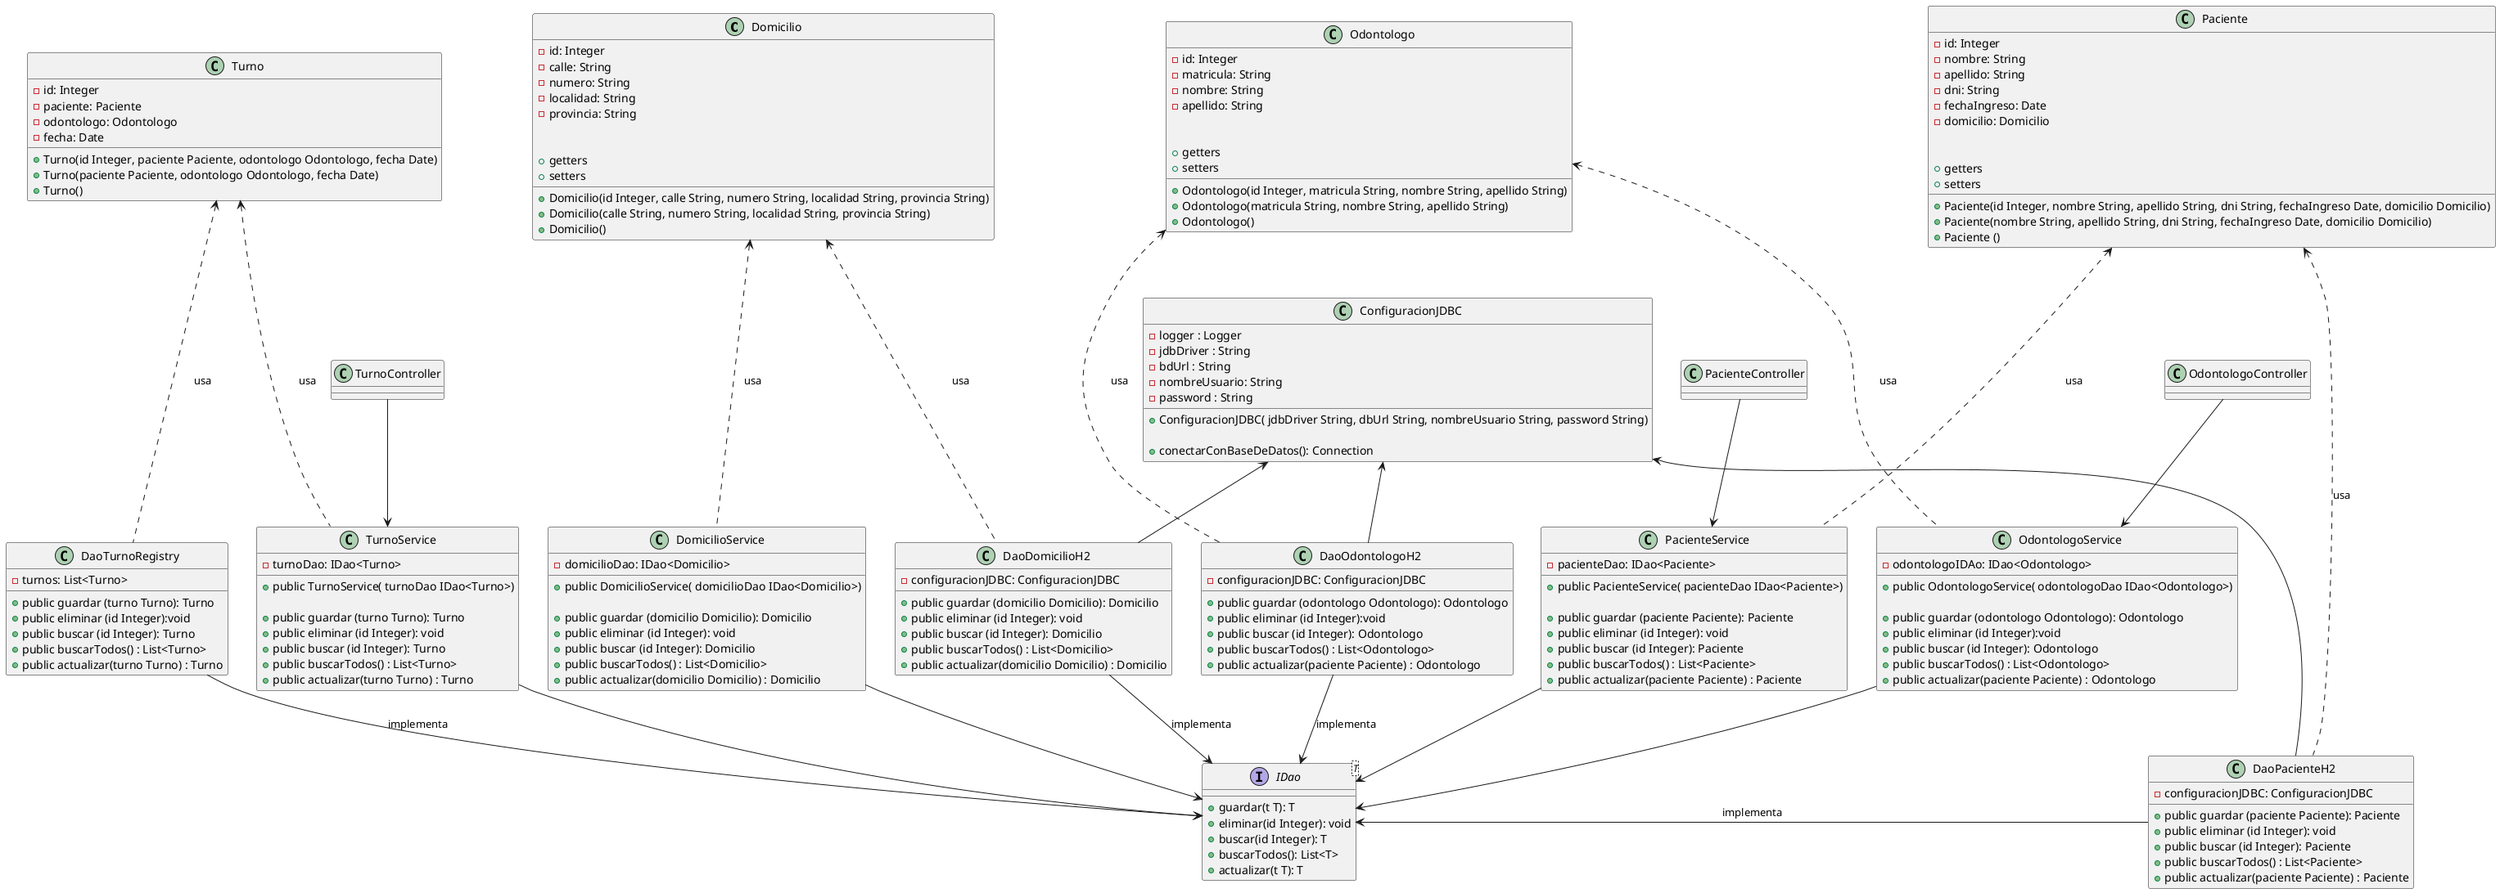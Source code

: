 @startuml

class Domicilio {
- id: Integer
- calle: String
- numero: String
- localidad: String
- provincia: String

+ Domicilio(id Integer, calle String, numero String, localidad String, provincia String)
+ Domicilio(calle String, numero String, localidad String, provincia String)
+ Domicilio()

+ getters
+ setters
}

class Paciente {
- id: Integer
- nombre: String
- apellido: String
- dni: String
- fechaIngreso: Date
- domicilio: Domicilio

+ Paciente(id Integer, nombre String, apellido String, dni String, fechaIngreso Date, domicilio Domicilio)
+ Paciente(nombre String, apellido String, dni String, fechaIngreso Date, domicilio Domicilio)
+ Paciente ()

+ getters
+ setters
}

class Odontologo {
- id: Integer
- matricula: String
- nombre: String
- apellido: String

+ Odontologo(id Integer, matricula String, nombre String, apellido String)
+ Odontologo(matricula String, nombre String, apellido String)
+ Odontologo()

+getters
+setters

}

class Turno {
- id: Integer
- paciente: Paciente
- odontologo: Odontologo
- fecha: Date

+ Turno(id Integer, paciente Paciente, odontologo Odontologo, fecha Date)
+ Turno(paciente Paciente, odontologo Odontologo, fecha Date)
+ Turno()
}

interface IDao<T> {
+ guardar(t T): T
+ eliminar(id Integer): void
+ buscar(id Integer): T
+ buscarTodos(): List<T>
+ actualizar(t T): T
}

class DomicilioService {
- domicilioDao: IDao<Domicilio>

+ public DomicilioService( domicilioDao IDao<Domicilio>)

+ public guardar (domicilio Domicilio): Domicilio
+ public eliminar (id Integer): void
+ public buscar (id Integer): Domicilio
+ public buscarTodos() : List<Domicilio>
+ public actualizar(domicilio Domicilio) : Domicilio
}

class PacienteService {
- pacienteDao: IDao<Paciente>

+ public PacienteService( pacienteDao IDao<Paciente>)

+ public guardar (paciente Paciente): Paciente
+ public eliminar (id Integer): void
+ public buscar (id Integer): Paciente
+ public buscarTodos() : List<Paciente>
+ public actualizar(paciente Paciente) : Paciente
}

class OdontologoService {
- odontologoIDAo: IDao<Odontologo>

+ public OdontologoService( odontologoDao IDao<Odontologo>)

+ public guardar (odontologo Odontologo): Odontologo
+ public eliminar (id Integer):void
+ public buscar (id Integer): Odontologo
+ public buscarTodos() : List<Odontologo>
+ public actualizar(paciente Paciente) : Odontologo
}

class TurnoService {
- turnoDao: IDao<Turno>

+ public TurnoService( turnoDao IDao<Turno>)

+ public guardar (turno Turno): Turno
+ public eliminar (id Integer): void
+ public buscar (id Integer): Turno
+ public buscarTodos() : List<Turno>
+ public actualizar(turno Turno) : Turno
}

class DaoDomicilioH2 {
- configuracionJDBC: ConfiguracionJDBC

+ public guardar (domicilio Domicilio): Domicilio
+ public eliminar (id Integer): void
+ public buscar (id Integer): Domicilio
+ public buscarTodos() : List<Domicilio>
+ public actualizar(domicilio Domicilio) : Domicilio
}

class DaoPacienteH2 {
- configuracionJDBC: ConfiguracionJDBC

+ public guardar (paciente Paciente): Paciente
+ public eliminar (id Integer): void
+ public buscar (id Integer): Paciente
+ public buscarTodos() : List<Paciente>
+ public actualizar(paciente Paciente) : Paciente
}

class DaoOdontologoH2 {
- configuracionJDBC: ConfiguracionJDBC

+ public guardar (odontologo Odontologo): Odontologo
+ public eliminar (id Integer):void
+ public buscar (id Integer): Odontologo
+ public buscarTodos() : List<Odontologo>
+ public actualizar(paciente Paciente) : Odontologo
}

class DaoTurnoRegistry {
- turnos: List<Turno>

+ public guardar (turno Turno): Turno
+ public eliminar (id Integer):void
+ public buscar (id Integer): Turno
+ public buscarTodos() : List<Turno>
+ public actualizar(turno Turno) : Turno
}

class ConfiguracionJDBC {
- logger : Logger
- jdbDriver : String
- bdUrl : String
- nombreUsuario: String
- password : String

+ ConfiguracionJDBC( jdbDriver String, dbUrl String, nombreUsuario String, password String)

+ conectarConBaseDeDatos(): Connection
}

class OdontologoController {

}

class PacienteController {

}

class TurnoController {

}

Domicilio <.-. DomicilioService: usa
DomicilioService --> IDao
DaoDomicilioH2 --> IDao: implementa
DaoDomicilioH2 .-up.> Domicilio: usa
ConfiguracionJDBC <-- DaoDomicilioH2

Paciente <.-. PacienteService: usa
PacienteService --> IDao
DaoPacienteH2 -left-> IDao: implementa
DaoPacienteH2 .-up.> Paciente: usa
ConfiguracionJDBC <-- DaoPacienteH2
PacienteController --> PacienteService

Odontologo <.-. OdontologoService: usa
OdontologoService --> IDao
DaoOdontologoH2 --> IDao: implementa
DaoOdontologoH2 .-up.> Odontologo: usa
ConfiguracionJDBC <-- DaoOdontologoH2
OdontologoController --> OdontologoService

Turno <.-. TurnoService: usa
TurnoService --> IDao
DaoTurnoRegistry --> IDao: implementa
DaoTurnoRegistry .-up.> Turno: usa
TurnoController --> TurnoService





@enduml
